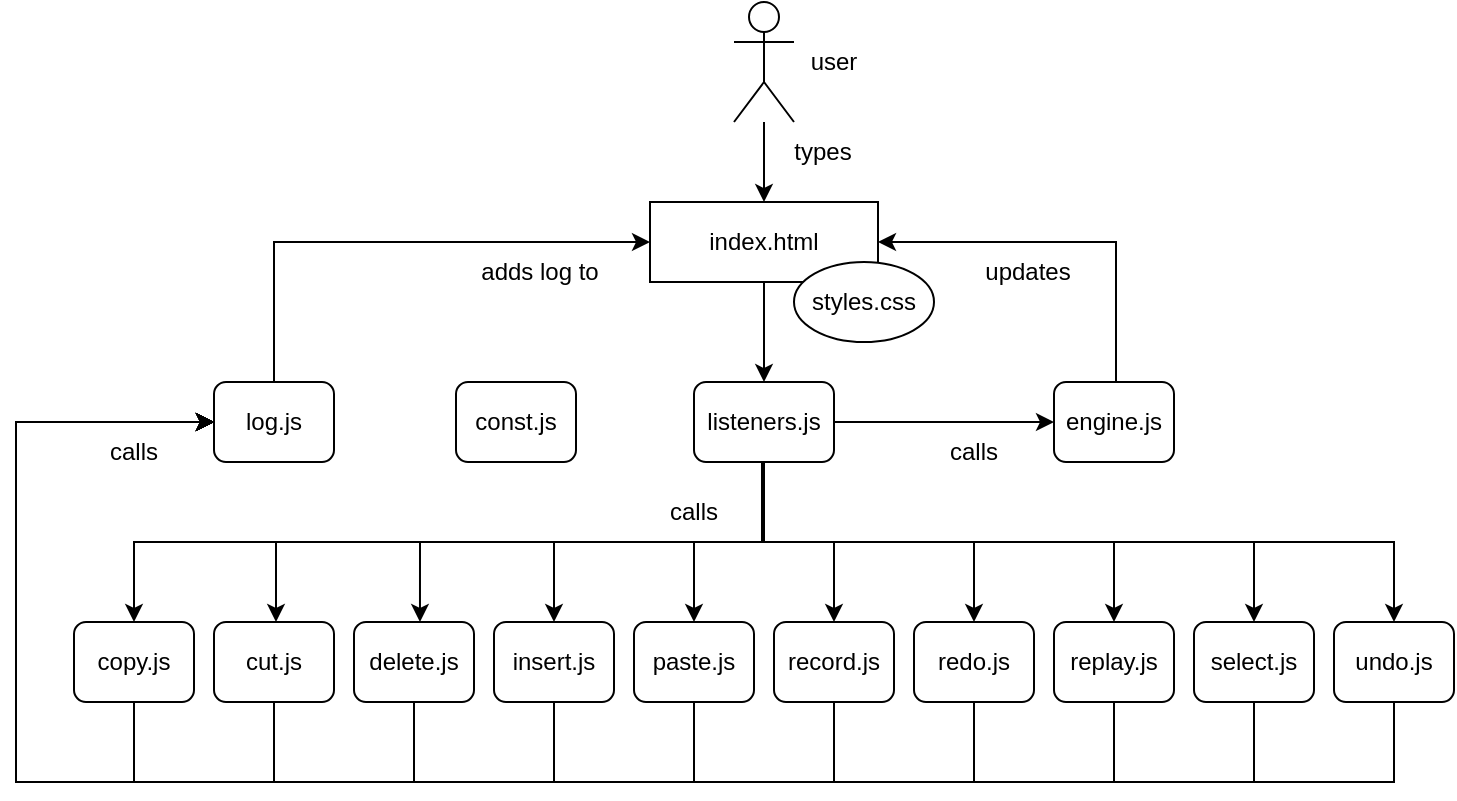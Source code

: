 <mxfile version="24.7.12">
  <diagram name="Seite-1" id="iZZ0rLakXCbBjYncXMXc">
    <mxGraphModel dx="1167" dy="643" grid="1" gridSize="10" guides="1" tooltips="1" connect="1" arrows="1" fold="1" page="1" pageScale="1" pageWidth="827" pageHeight="1169" math="0" shadow="0">
      <root>
        <mxCell id="0" />
        <mxCell id="1" parent="0" />
        <mxCell id="eX7FBQ3VJi4Dxy8bf9lc-33" style="edgeStyle=orthogonalEdgeStyle;rounded=0;orthogonalLoop=1;jettySize=auto;html=1;entryX=0.5;entryY=0;entryDx=0;entryDy=0;" parent="1" source="eX7FBQ3VJi4Dxy8bf9lc-1" target="eX7FBQ3VJi4Dxy8bf9lc-26" edge="1">
          <mxGeometry relative="1" as="geometry" />
        </mxCell>
        <mxCell id="eX7FBQ3VJi4Dxy8bf9lc-1" value="" style="shape=umlActor;verticalLabelPosition=bottom;verticalAlign=top;html=1;outlineConnect=0;" parent="1" vertex="1">
          <mxGeometry x="413" y="30" width="30" height="60" as="geometry" />
        </mxCell>
        <mxCell id="eX7FBQ3VJi4Dxy8bf9lc-54" style="edgeStyle=orthogonalEdgeStyle;rounded=0;orthogonalLoop=1;jettySize=auto;html=1;entryX=0;entryY=0.5;entryDx=0;entryDy=0;" parent="1" source="eX7FBQ3VJi4Dxy8bf9lc-3" target="eX7FBQ3VJi4Dxy8bf9lc-15" edge="1">
          <mxGeometry relative="1" as="geometry">
            <Array as="points">
              <mxPoint x="113" y="420" />
              <mxPoint x="54" y="420" />
              <mxPoint x="54" y="240" />
            </Array>
          </mxGeometry>
        </mxCell>
        <mxCell id="eX7FBQ3VJi4Dxy8bf9lc-3" value="copy.js" style="rounded=1;whiteSpace=wrap;html=1;" parent="1" vertex="1">
          <mxGeometry x="83" y="340" width="60" height="40" as="geometry" />
        </mxCell>
        <mxCell id="eX7FBQ3VJi4Dxy8bf9lc-53" style="edgeStyle=orthogonalEdgeStyle;rounded=0;orthogonalLoop=1;jettySize=auto;html=1;entryX=0;entryY=0.5;entryDx=0;entryDy=0;" parent="1" source="eX7FBQ3VJi4Dxy8bf9lc-4" target="eX7FBQ3VJi4Dxy8bf9lc-15" edge="1">
          <mxGeometry relative="1" as="geometry">
            <Array as="points">
              <mxPoint x="183" y="420" />
              <mxPoint x="54" y="420" />
              <mxPoint x="54" y="240" />
            </Array>
          </mxGeometry>
        </mxCell>
        <mxCell id="eX7FBQ3VJi4Dxy8bf9lc-4" value="cut.js" style="rounded=1;whiteSpace=wrap;html=1;" parent="1" vertex="1">
          <mxGeometry x="153" y="340" width="60" height="40" as="geometry" />
        </mxCell>
        <mxCell id="eX7FBQ3VJi4Dxy8bf9lc-52" style="edgeStyle=orthogonalEdgeStyle;rounded=0;orthogonalLoop=1;jettySize=auto;html=1;entryX=0;entryY=0.5;entryDx=0;entryDy=0;" parent="1" source="eX7FBQ3VJi4Dxy8bf9lc-5" target="eX7FBQ3VJi4Dxy8bf9lc-15" edge="1">
          <mxGeometry relative="1" as="geometry">
            <Array as="points">
              <mxPoint x="253" y="420" />
              <mxPoint x="54" y="420" />
              <mxPoint x="54" y="240" />
            </Array>
          </mxGeometry>
        </mxCell>
        <mxCell id="eX7FBQ3VJi4Dxy8bf9lc-5" value="delete.js" style="rounded=1;whiteSpace=wrap;html=1;" parent="1" vertex="1">
          <mxGeometry x="223" y="340" width="60" height="40" as="geometry" />
        </mxCell>
        <mxCell id="eX7FBQ3VJi4Dxy8bf9lc-51" style="edgeStyle=orthogonalEdgeStyle;rounded=0;orthogonalLoop=1;jettySize=auto;html=1;entryX=0;entryY=0.5;entryDx=0;entryDy=0;" parent="1" source="eX7FBQ3VJi4Dxy8bf9lc-6" target="eX7FBQ3VJi4Dxy8bf9lc-15" edge="1">
          <mxGeometry relative="1" as="geometry">
            <Array as="points">
              <mxPoint x="323" y="420" />
              <mxPoint x="54" y="420" />
              <mxPoint x="54" y="240" />
            </Array>
          </mxGeometry>
        </mxCell>
        <mxCell id="eX7FBQ3VJi4Dxy8bf9lc-6" value="insert.js" style="rounded=1;whiteSpace=wrap;html=1;" parent="1" vertex="1">
          <mxGeometry x="293" y="340" width="60" height="40" as="geometry" />
        </mxCell>
        <mxCell id="eX7FBQ3VJi4Dxy8bf9lc-50" style="edgeStyle=orthogonalEdgeStyle;rounded=0;orthogonalLoop=1;jettySize=auto;html=1;entryX=0;entryY=0.5;entryDx=0;entryDy=0;" parent="1" source="eX7FBQ3VJi4Dxy8bf9lc-7" target="eX7FBQ3VJi4Dxy8bf9lc-15" edge="1">
          <mxGeometry relative="1" as="geometry">
            <Array as="points">
              <mxPoint x="393" y="420" />
              <mxPoint x="54" y="420" />
              <mxPoint x="54" y="240" />
            </Array>
          </mxGeometry>
        </mxCell>
        <mxCell id="eX7FBQ3VJi4Dxy8bf9lc-7" value="paste.js" style="rounded=1;whiteSpace=wrap;html=1;" parent="1" vertex="1">
          <mxGeometry x="363" y="340" width="60" height="40" as="geometry" />
        </mxCell>
        <mxCell id="eX7FBQ3VJi4Dxy8bf9lc-49" style="edgeStyle=orthogonalEdgeStyle;rounded=0;orthogonalLoop=1;jettySize=auto;html=1;entryX=0;entryY=0.5;entryDx=0;entryDy=0;" parent="1" source="eX7FBQ3VJi4Dxy8bf9lc-8" target="eX7FBQ3VJi4Dxy8bf9lc-15" edge="1">
          <mxGeometry relative="1" as="geometry">
            <Array as="points">
              <mxPoint x="463" y="420" />
              <mxPoint x="54" y="420" />
              <mxPoint x="54" y="240" />
            </Array>
          </mxGeometry>
        </mxCell>
        <mxCell id="eX7FBQ3VJi4Dxy8bf9lc-8" value="record.js" style="rounded=1;whiteSpace=wrap;html=1;" parent="1" vertex="1">
          <mxGeometry x="433" y="340" width="60" height="40" as="geometry" />
        </mxCell>
        <mxCell id="eX7FBQ3VJi4Dxy8bf9lc-46" style="edgeStyle=orthogonalEdgeStyle;rounded=0;orthogonalLoop=1;jettySize=auto;html=1;entryX=0;entryY=0.5;entryDx=0;entryDy=0;" parent="1" source="eX7FBQ3VJi4Dxy8bf9lc-9" target="eX7FBQ3VJi4Dxy8bf9lc-15" edge="1">
          <mxGeometry relative="1" as="geometry">
            <Array as="points">
              <mxPoint x="533" y="420" />
              <mxPoint x="54" y="420" />
              <mxPoint x="54" y="240" />
            </Array>
          </mxGeometry>
        </mxCell>
        <mxCell id="eX7FBQ3VJi4Dxy8bf9lc-9" value="redo.js" style="rounded=1;whiteSpace=wrap;html=1;" parent="1" vertex="1">
          <mxGeometry x="503" y="340" width="60" height="40" as="geometry" />
        </mxCell>
        <mxCell id="eX7FBQ3VJi4Dxy8bf9lc-45" style="edgeStyle=orthogonalEdgeStyle;rounded=0;orthogonalLoop=1;jettySize=auto;html=1;entryX=0;entryY=0.5;entryDx=0;entryDy=0;" parent="1" source="eX7FBQ3VJi4Dxy8bf9lc-10" target="eX7FBQ3VJi4Dxy8bf9lc-15" edge="1">
          <mxGeometry relative="1" as="geometry">
            <Array as="points">
              <mxPoint x="603" y="420" />
              <mxPoint x="54" y="420" />
              <mxPoint x="54" y="240" />
            </Array>
          </mxGeometry>
        </mxCell>
        <mxCell id="eX7FBQ3VJi4Dxy8bf9lc-10" value="replay.js" style="rounded=1;whiteSpace=wrap;html=1;" parent="1" vertex="1">
          <mxGeometry x="573" y="340" width="60" height="40" as="geometry" />
        </mxCell>
        <mxCell id="eX7FBQ3VJi4Dxy8bf9lc-44" style="edgeStyle=orthogonalEdgeStyle;rounded=0;orthogonalLoop=1;jettySize=auto;html=1;entryX=0;entryY=0.5;entryDx=0;entryDy=0;" parent="1" source="eX7FBQ3VJi4Dxy8bf9lc-11" target="eX7FBQ3VJi4Dxy8bf9lc-15" edge="1">
          <mxGeometry relative="1" as="geometry">
            <Array as="points">
              <mxPoint x="673" y="420" />
              <mxPoint x="54" y="420" />
              <mxPoint x="54" y="240" />
            </Array>
          </mxGeometry>
        </mxCell>
        <mxCell id="eX7FBQ3VJi4Dxy8bf9lc-11" value="select.js" style="rounded=1;whiteSpace=wrap;html=1;" parent="1" vertex="1">
          <mxGeometry x="643" y="340" width="60" height="40" as="geometry" />
        </mxCell>
        <mxCell id="eX7FBQ3VJi4Dxy8bf9lc-38" style="edgeStyle=orthogonalEdgeStyle;rounded=0;orthogonalLoop=1;jettySize=auto;html=1;entryX=0;entryY=0.5;entryDx=0;entryDy=0;exitX=0.5;exitY=1;exitDx=0;exitDy=0;" parent="1" source="eX7FBQ3VJi4Dxy8bf9lc-12" edge="1">
          <mxGeometry relative="1" as="geometry">
            <mxPoint x="743" y="390" as="sourcePoint" />
            <mxPoint x="153" y="240" as="targetPoint" />
            <Array as="points">
              <mxPoint x="743" y="420" />
              <mxPoint x="54" y="420" />
              <mxPoint x="54" y="240" />
            </Array>
          </mxGeometry>
        </mxCell>
        <mxCell id="eX7FBQ3VJi4Dxy8bf9lc-12" value="undo.js" style="rounded=1;whiteSpace=wrap;html=1;" parent="1" vertex="1">
          <mxGeometry x="713" y="340" width="60" height="40" as="geometry" />
        </mxCell>
        <mxCell id="eX7FBQ3VJi4Dxy8bf9lc-13" value="const.js" style="rounded=1;whiteSpace=wrap;html=1;" parent="1" vertex="1">
          <mxGeometry x="274" y="220" width="60" height="40" as="geometry" />
        </mxCell>
        <mxCell id="eX7FBQ3VJi4Dxy8bf9lc-43" style="edgeStyle=orthogonalEdgeStyle;rounded=0;orthogonalLoop=1;jettySize=auto;html=1;entryX=1;entryY=0.5;entryDx=0;entryDy=0;" parent="1" source="eX7FBQ3VJi4Dxy8bf9lc-14" target="eX7FBQ3VJi4Dxy8bf9lc-26" edge="1">
          <mxGeometry relative="1" as="geometry">
            <Array as="points">
              <mxPoint x="604" y="210" />
              <mxPoint x="604" y="120" />
            </Array>
          </mxGeometry>
        </mxCell>
        <mxCell id="eX7FBQ3VJi4Dxy8bf9lc-14" value="engine.js" style="rounded=1;whiteSpace=wrap;html=1;" parent="1" vertex="1">
          <mxGeometry x="573" y="220" width="60" height="40" as="geometry" />
        </mxCell>
        <mxCell id="eX7FBQ3VJi4Dxy8bf9lc-39" style="edgeStyle=orthogonalEdgeStyle;rounded=0;orthogonalLoop=1;jettySize=auto;html=1;entryX=0;entryY=0.5;entryDx=0;entryDy=0;" parent="1" source="eX7FBQ3VJi4Dxy8bf9lc-15" target="eX7FBQ3VJi4Dxy8bf9lc-26" edge="1">
          <mxGeometry relative="1" as="geometry">
            <Array as="points">
              <mxPoint x="183" y="150" />
            </Array>
          </mxGeometry>
        </mxCell>
        <mxCell id="eX7FBQ3VJi4Dxy8bf9lc-15" value="log.js" style="rounded=1;whiteSpace=wrap;html=1;" parent="1" vertex="1">
          <mxGeometry x="153" y="220" width="60" height="40" as="geometry" />
        </mxCell>
        <mxCell id="eX7FBQ3VJi4Dxy8bf9lc-17" style="edgeStyle=orthogonalEdgeStyle;rounded=0;orthogonalLoop=1;jettySize=auto;html=1;entryX=0.5;entryY=0;entryDx=0;entryDy=0;" parent="1" target="eX7FBQ3VJi4Dxy8bf9lc-3" edge="1">
          <mxGeometry relative="1" as="geometry">
            <mxPoint x="428" y="240" as="sourcePoint" />
            <mxPoint x="107" y="340" as="targetPoint" />
            <Array as="points">
              <mxPoint x="428" y="300" />
              <mxPoint x="113" y="300" />
            </Array>
          </mxGeometry>
        </mxCell>
        <mxCell id="eX7FBQ3VJi4Dxy8bf9lc-18" style="edgeStyle=orthogonalEdgeStyle;rounded=0;orthogonalLoop=1;jettySize=auto;html=1;entryX=0.5;entryY=0;entryDx=0;entryDy=0;" parent="1" edge="1">
          <mxGeometry relative="1" as="geometry">
            <mxPoint x="426.99" y="240" as="sourcePoint" />
            <mxPoint x="255.99" y="340" as="targetPoint" />
            <Array as="points">
              <mxPoint x="427" y="300" />
              <mxPoint x="256" y="300" />
            </Array>
          </mxGeometry>
        </mxCell>
        <mxCell id="eX7FBQ3VJi4Dxy8bf9lc-19" style="edgeStyle=orthogonalEdgeStyle;rounded=0;orthogonalLoop=1;jettySize=auto;html=1;entryX=0.5;entryY=0;entryDx=0;entryDy=0;" parent="1" source="eX7FBQ3VJi4Dxy8bf9lc-16" target="eX7FBQ3VJi4Dxy8bf9lc-6" edge="1">
          <mxGeometry relative="1" as="geometry">
            <Array as="points">
              <mxPoint x="428" y="300" />
              <mxPoint x="323" y="300" />
            </Array>
          </mxGeometry>
        </mxCell>
        <mxCell id="eX7FBQ3VJi4Dxy8bf9lc-20" style="edgeStyle=orthogonalEdgeStyle;rounded=0;orthogonalLoop=1;jettySize=auto;html=1;entryX=0.5;entryY=0;entryDx=0;entryDy=0;" parent="1" source="eX7FBQ3VJi4Dxy8bf9lc-16" target="eX7FBQ3VJi4Dxy8bf9lc-7" edge="1">
          <mxGeometry relative="1" as="geometry">
            <Array as="points">
              <mxPoint x="428" y="300" />
              <mxPoint x="393" y="300" />
            </Array>
          </mxGeometry>
        </mxCell>
        <mxCell id="eX7FBQ3VJi4Dxy8bf9lc-21" style="edgeStyle=orthogonalEdgeStyle;rounded=0;orthogonalLoop=1;jettySize=auto;html=1;entryX=0.5;entryY=0;entryDx=0;entryDy=0;" parent="1" source="eX7FBQ3VJi4Dxy8bf9lc-16" target="eX7FBQ3VJi4Dxy8bf9lc-8" edge="1">
          <mxGeometry relative="1" as="geometry">
            <Array as="points">
              <mxPoint x="428" y="300" />
              <mxPoint x="463" y="300" />
            </Array>
          </mxGeometry>
        </mxCell>
        <mxCell id="eX7FBQ3VJi4Dxy8bf9lc-22" style="edgeStyle=orthogonalEdgeStyle;rounded=0;orthogonalLoop=1;jettySize=auto;html=1;entryX=0.5;entryY=0;entryDx=0;entryDy=0;" parent="1" source="eX7FBQ3VJi4Dxy8bf9lc-16" target="eX7FBQ3VJi4Dxy8bf9lc-9" edge="1">
          <mxGeometry relative="1" as="geometry">
            <Array as="points">
              <mxPoint x="428" y="300" />
              <mxPoint x="533" y="300" />
            </Array>
          </mxGeometry>
        </mxCell>
        <mxCell id="eX7FBQ3VJi4Dxy8bf9lc-23" style="edgeStyle=orthogonalEdgeStyle;rounded=0;orthogonalLoop=1;jettySize=auto;html=1;entryX=0.5;entryY=0;entryDx=0;entryDy=0;" parent="1" source="eX7FBQ3VJi4Dxy8bf9lc-16" target="eX7FBQ3VJi4Dxy8bf9lc-10" edge="1">
          <mxGeometry relative="1" as="geometry">
            <Array as="points">
              <mxPoint x="428" y="300" />
              <mxPoint x="603" y="300" />
            </Array>
          </mxGeometry>
        </mxCell>
        <mxCell id="eX7FBQ3VJi4Dxy8bf9lc-24" style="edgeStyle=orthogonalEdgeStyle;rounded=0;orthogonalLoop=1;jettySize=auto;html=1;entryX=0.5;entryY=0;entryDx=0;entryDy=0;" parent="1" source="eX7FBQ3VJi4Dxy8bf9lc-16" target="eX7FBQ3VJi4Dxy8bf9lc-11" edge="1">
          <mxGeometry relative="1" as="geometry">
            <Array as="points">
              <mxPoint x="428" y="300" />
              <mxPoint x="673" y="300" />
            </Array>
          </mxGeometry>
        </mxCell>
        <mxCell id="eX7FBQ3VJi4Dxy8bf9lc-25" style="edgeStyle=orthogonalEdgeStyle;rounded=0;orthogonalLoop=1;jettySize=auto;html=1;entryX=0.5;entryY=0;entryDx=0;entryDy=0;" parent="1" source="eX7FBQ3VJi4Dxy8bf9lc-16" target="eX7FBQ3VJi4Dxy8bf9lc-12" edge="1">
          <mxGeometry relative="1" as="geometry">
            <Array as="points">
              <mxPoint x="352" y="300" />
              <mxPoint x="742" y="300" />
            </Array>
          </mxGeometry>
        </mxCell>
        <mxCell id="eX7FBQ3VJi4Dxy8bf9lc-31" style="edgeStyle=orthogonalEdgeStyle;rounded=0;orthogonalLoop=1;jettySize=auto;html=1;" parent="1" edge="1">
          <mxGeometry relative="1" as="geometry">
            <mxPoint x="427.03" y="240" as="sourcePoint" />
            <mxPoint x="184" y="340" as="targetPoint" />
            <Array as="points">
              <mxPoint x="427" y="300" />
              <mxPoint x="184" y="300" />
              <mxPoint x="184" y="340" />
            </Array>
          </mxGeometry>
        </mxCell>
        <mxCell id="eX7FBQ3VJi4Dxy8bf9lc-42" style="edgeStyle=orthogonalEdgeStyle;rounded=0;orthogonalLoop=1;jettySize=auto;html=1;entryX=0;entryY=0.5;entryDx=0;entryDy=0;" parent="1" source="eX7FBQ3VJi4Dxy8bf9lc-16" target="eX7FBQ3VJi4Dxy8bf9lc-14" edge="1">
          <mxGeometry relative="1" as="geometry" />
        </mxCell>
        <mxCell id="eX7FBQ3VJi4Dxy8bf9lc-16" value="listeners.js" style="rounded=1;whiteSpace=wrap;html=1;" parent="1" vertex="1">
          <mxGeometry x="393" y="220" width="70" height="40" as="geometry" />
        </mxCell>
        <mxCell id="eX7FBQ3VJi4Dxy8bf9lc-36" style="edgeStyle=orthogonalEdgeStyle;rounded=0;orthogonalLoop=1;jettySize=auto;html=1;entryX=0.5;entryY=0;entryDx=0;entryDy=0;" parent="1" source="eX7FBQ3VJi4Dxy8bf9lc-26" target="eX7FBQ3VJi4Dxy8bf9lc-16" edge="1">
          <mxGeometry relative="1" as="geometry" />
        </mxCell>
        <mxCell id="eX7FBQ3VJi4Dxy8bf9lc-26" value="index.html" style="rounded=0;whiteSpace=wrap;html=1;" parent="1" vertex="1">
          <mxGeometry x="371" y="130" width="114" height="40" as="geometry" />
        </mxCell>
        <mxCell id="eX7FBQ3VJi4Dxy8bf9lc-28" value="styles.css" style="ellipse;whiteSpace=wrap;html=1;" parent="1" vertex="1">
          <mxGeometry x="443" y="160" width="70" height="40" as="geometry" />
        </mxCell>
        <mxCell id="eX7FBQ3VJi4Dxy8bf9lc-55" value="updates" style="text;html=1;align=center;verticalAlign=middle;whiteSpace=wrap;rounded=0;" parent="1" vertex="1">
          <mxGeometry x="530" y="150" width="60" height="30" as="geometry" />
        </mxCell>
        <mxCell id="eX7FBQ3VJi4Dxy8bf9lc-56" value="calls" style="text;html=1;align=center;verticalAlign=middle;whiteSpace=wrap;rounded=0;" parent="1" vertex="1">
          <mxGeometry x="503" y="240" width="60" height="30" as="geometry" />
        </mxCell>
        <mxCell id="eX7FBQ3VJi4Dxy8bf9lc-57" value="adds log to" style="text;html=1;align=center;verticalAlign=middle;whiteSpace=wrap;rounded=0;" parent="1" vertex="1">
          <mxGeometry x="261" y="150" width="110" height="30" as="geometry" />
        </mxCell>
        <mxCell id="eX7FBQ3VJi4Dxy8bf9lc-58" value="calls" style="text;html=1;align=center;verticalAlign=middle;whiteSpace=wrap;rounded=0;" parent="1" vertex="1">
          <mxGeometry x="363" y="270" width="60" height="30" as="geometry" />
        </mxCell>
        <mxCell id="eX7FBQ3VJi4Dxy8bf9lc-59" value="calls" style="text;html=1;align=center;verticalAlign=middle;whiteSpace=wrap;rounded=0;" parent="1" vertex="1">
          <mxGeometry x="83" y="240" width="60" height="30" as="geometry" />
        </mxCell>
        <mxCell id="9FOkke3YLSe6A7hBbU1s-1" value="types" style="text;html=1;align=center;verticalAlign=middle;whiteSpace=wrap;rounded=0;" vertex="1" parent="1">
          <mxGeometry x="430" y="90" width="55" height="30" as="geometry" />
        </mxCell>
        <mxCell id="9FOkke3YLSe6A7hBbU1s-2" value="user" style="text;html=1;align=center;verticalAlign=middle;whiteSpace=wrap;rounded=0;" vertex="1" parent="1">
          <mxGeometry x="444" y="45" width="38" height="30" as="geometry" />
        </mxCell>
      </root>
    </mxGraphModel>
  </diagram>
</mxfile>
